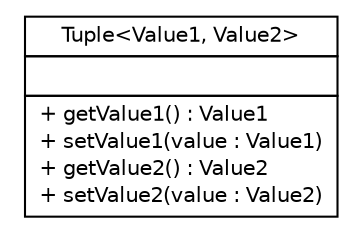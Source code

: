 #!/usr/local/bin/dot
#
# Class diagram 
# Generated by UMLGraph version R5_6-24-gf6e263 (http://www.umlgraph.org/)
#

digraph G {
	edge [fontname="Helvetica",fontsize=10,labelfontname="Helvetica",labelfontsize=10];
	node [fontname="Helvetica",fontsize=10,shape=plaintext];
	nodesep=0.25;
	ranksep=0.5;
	// org.apache.clusterbr.proc.dto.Tuple<Value1, Value2>
	c85 [label=<<table title="org.apache.clusterbr.proc.dto.Tuple" border="0" cellborder="1" cellspacing="0" cellpadding="2" port="p" href="./Tuple.html">
		<tr><td><table border="0" cellspacing="0" cellpadding="1">
<tr><td align="center" balign="center"> Tuple&lt;Value1, Value2&gt; </td></tr>
		</table></td></tr>
		<tr><td><table border="0" cellspacing="0" cellpadding="1">
<tr><td align="left" balign="left">  </td></tr>
		</table></td></tr>
		<tr><td><table border="0" cellspacing="0" cellpadding="1">
<tr><td align="left" balign="left"> + getValue1() : Value1 </td></tr>
<tr><td align="left" balign="left"> + setValue1(value : Value1) </td></tr>
<tr><td align="left" balign="left"> + getValue2() : Value2 </td></tr>
<tr><td align="left" balign="left"> + setValue2(value : Value2) </td></tr>
		</table></td></tr>
		</table>>, URL="./Tuple.html", fontname="Helvetica", fontcolor="black", fontsize=10.0];
}

